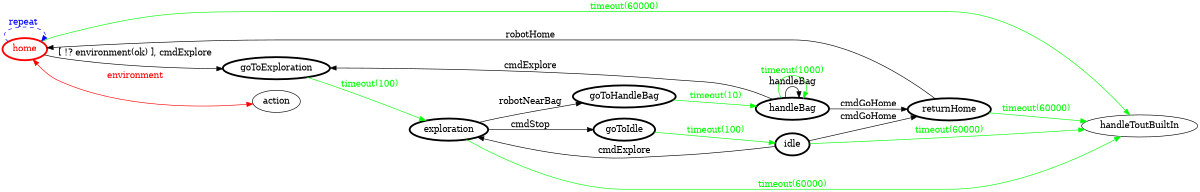 /*
*
* A GraphViz DOT FSM description 
* Please use a GraphViz visualizer (like http://www.webgraphviz.com)
*  
*/

digraph finite_state_machine {
	rankdir=LR
	size="8,5"
	
	home [ color = red ][ fontcolor = red ][ penwidth = 3 ]
	goToExploration [ color = black ][ fontcolor = black ][ penwidth = 3 ]
	returnHome [ color = black ][ fontcolor = black ][ penwidth = 3 ]
	handleBag [ color = black ][ fontcolor = black ][ penwidth = 3 ]
	exploration [ color = black ][ fontcolor = black ][ penwidth = 3 ]
	goToIdle [ color = black ][ fontcolor = black ][ penwidth = 3 ]
	idle [ color = black ][ fontcolor = black ][ penwidth = 3 ]
	goToHandleBag [ color = black ][ fontcolor = black ][ penwidth = 3 ]
	
	goToHandleBag -> handleBag [ label = "timeout(10)" ][ color = green ][ fontcolor = green ]
	exploration -> goToIdle [ label = "cmdStop" ][ color = black ][ fontcolor = black ]
	idle -> exploration [ label = "cmdExplore" ][ color = black ][ fontcolor = black ]
	returnHome -> handleToutBuiltIn [ label = "timeout(60000)" ][ color = green ][ fontcolor = green ]
	handleBag -> returnHome [ label = "cmdGoHome" ][ color = black ][ fontcolor = black ]
	returnHome -> home [ label = "robotHome" ][ color = black ][ fontcolor = black ]
	handleBag -> handleBag [ label = "handleBag" ][ color = black ][ fontcolor = black ]
	idle -> handleToutBuiltIn [ label = "timeout(60000)" ][ color = green ][ fontcolor = green ]
	goToExploration -> exploration [ label = "timeout(100)" ][ color = green ][ fontcolor = green ]
	home -> handleToutBuiltIn [ label = "timeout(60000)" ][ color = green ][ fontcolor = green ]
	home -> action [ label = "environment" ][ color = red ][ fontcolor = red ][ dir = both ]
	handleBag -> handleBag [ label = "timeout(1000)" ][ color = green ][ fontcolor = green ]
	handleBag -> goToExploration [ label = "cmdExplore" ][ color = black ][ fontcolor = black ]
	goToIdle -> idle [ label = "timeout(100)" ][ color = green ][ fontcolor = green ]
	home -> goToExploration [ label = "[ !? environment(ok) ], cmdExplore" ][ color = black ][ fontcolor = black ]
	home -> home [ label = "repeat "][ style = dashed ][ color = blue ][ fontcolor = blue ]
	idle -> returnHome [ label = "cmdGoHome" ][ color = black ][ fontcolor = black ]
	exploration -> handleToutBuiltIn [ label = "timeout(60000)" ][ color = green ][ fontcolor = green ]
	exploration -> goToHandleBag [ label = "robotNearBag" ][ color = black ][ fontcolor = black ]
}
